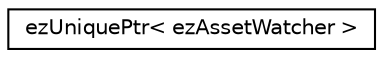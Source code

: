 digraph "Graphical Class Hierarchy"
{
 // LATEX_PDF_SIZE
  edge [fontname="Helvetica",fontsize="10",labelfontname="Helvetica",labelfontsize="10"];
  node [fontname="Helvetica",fontsize="10",shape=record];
  rankdir="LR";
  Node0 [label="ezUniquePtr\< ezAssetWatcher \>",height=0.2,width=0.4,color="black", fillcolor="white", style="filled",URL="$d8/d96/classez_unique_ptr.htm",tooltip=" "];
}
